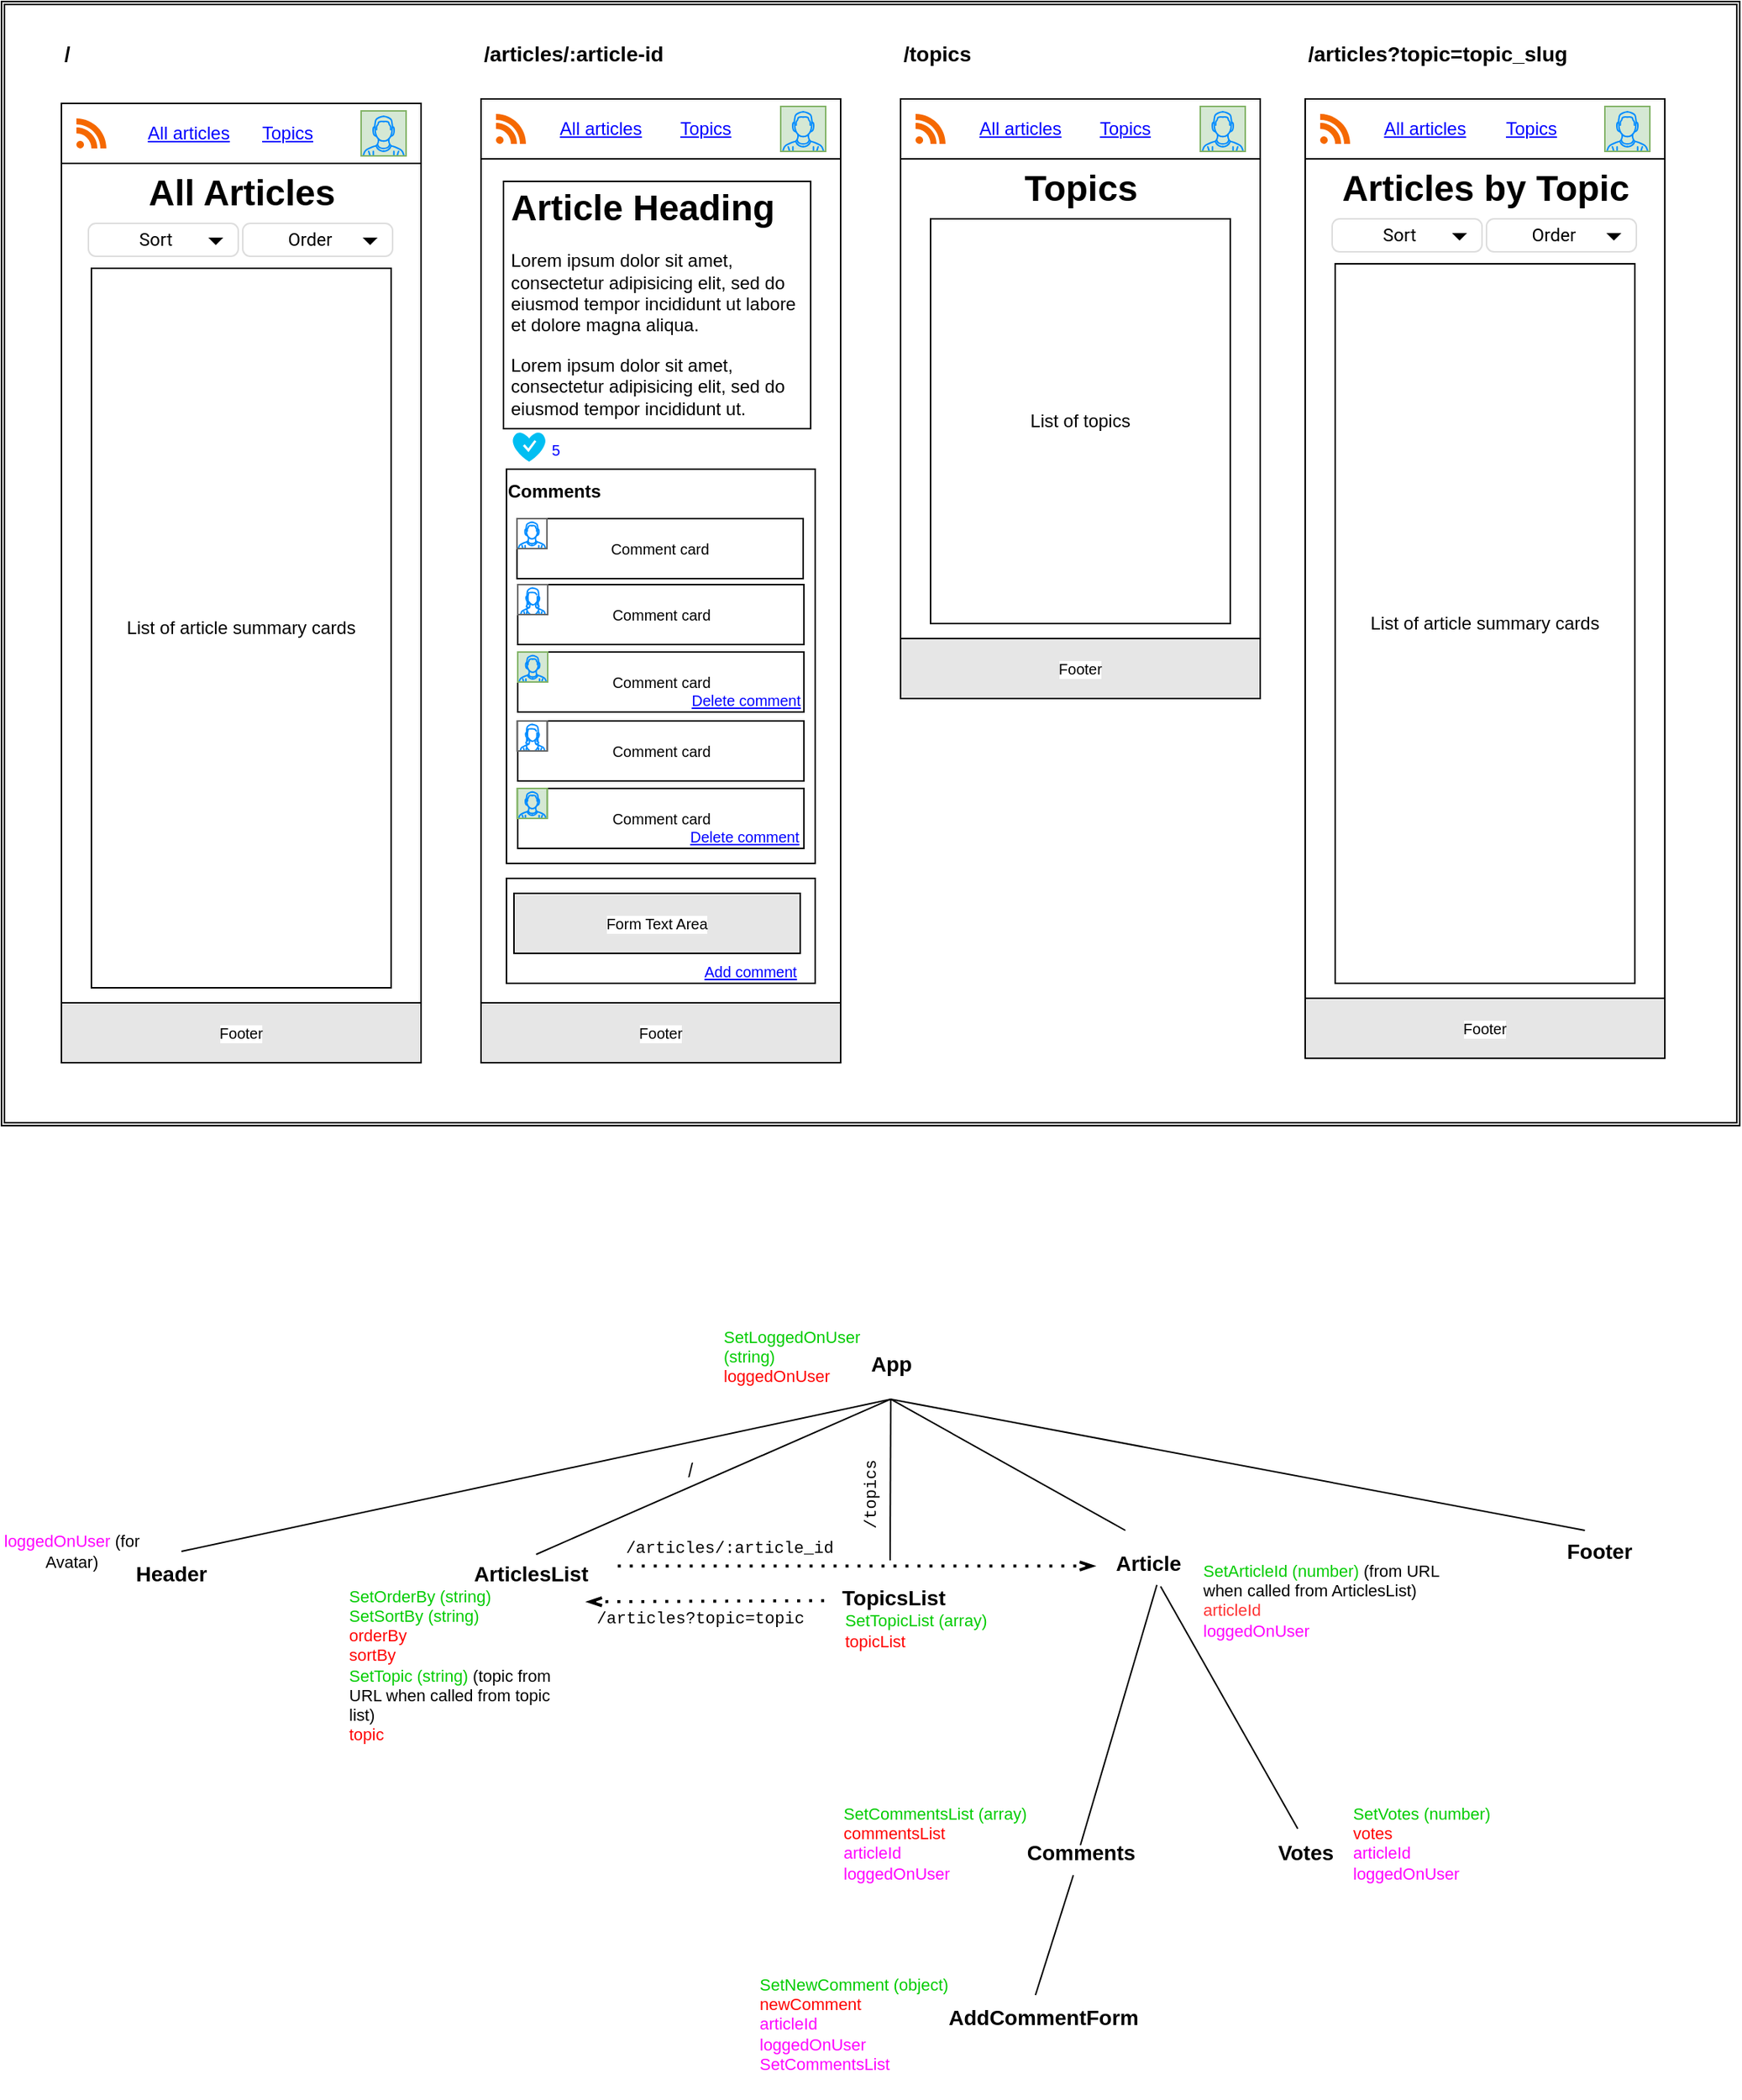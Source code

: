 <mxfile>
    <diagram id="Fm0OORmiSAPURLjtOpdQ" name="Page-1">
        <mxGraphModel dx="1215" dy="888" grid="1" gridSize="10" guides="1" tooltips="1" connect="1" arrows="1" fold="1" page="1" pageScale="1" pageWidth="1654" pageHeight="2336" background="#ffffff" math="0" shadow="0">
            <root>
                <mxCell id="0"/>
                <mxCell id="1" parent="0"/>
                <mxCell id="0b_eV6Vfqyu0K611Xsyf-145" value="" style="shape=ext;double=1;rounded=0;whiteSpace=wrap;html=1;fontSize=14;" parent="1" vertex="1">
                    <mxGeometry x="200" y="50" width="1160" height="750" as="geometry"/>
                </mxCell>
                <mxCell id="3" value="" style="swimlane;startSize=0;labelBackgroundColor=none;labelBorderColor=none;fillStyle=auto;swimlaneLine=1;rounded=0;shadow=0;fillColor=#FFFFFF;" parent="1" vertex="1">
                    <mxGeometry x="240" y="118" width="240" height="640" as="geometry"/>
                </mxCell>
                <mxCell id="18" value="" style="rounded=0;whiteSpace=wrap;html=1;labelBackgroundColor=default;" parent="3" vertex="1">
                    <mxGeometry width="240" height="40" as="geometry"/>
                </mxCell>
                <mxCell id="17" value="" style="dashed=0;outlineConnect=0;html=1;align=center;labelPosition=center;verticalLabelPosition=bottom;verticalAlign=top;shape=mxgraph.weblogos.rss;fillColor=#F56800;strokeColor=none;" parent="3" vertex="1">
                    <mxGeometry x="10" y="10" width="20" height="20" as="geometry"/>
                </mxCell>
                <mxCell id="20" value="List of article summary cards" style="rounded=0;whiteSpace=wrap;html=1;" parent="3" vertex="1">
                    <mxGeometry x="20" y="110" width="200" height="480" as="geometry"/>
                </mxCell>
                <mxCell id="15" value="All articles" style="text;html=1;strokeColor=none;fillColor=none;align=center;verticalAlign=middle;whiteSpace=wrap;rounded=0;fontColor=#0000FF;fontStyle=4;" parent="3" vertex="1">
                    <mxGeometry x="55" y="5" width="60" height="30" as="geometry"/>
                </mxCell>
                <mxCell id="21" value="Topics" style="text;html=1;strokeColor=none;fillColor=none;align=center;verticalAlign=middle;whiteSpace=wrap;rounded=0;fontColor=#0000FF;fontStyle=4;" parent="3" vertex="1">
                    <mxGeometry x="121" y="5" width="60" height="30" as="geometry"/>
                </mxCell>
                <mxCell id="22" value="All Articles" style="text;strokeColor=none;fillColor=none;html=1;fontSize=24;fontStyle=1;verticalAlign=middle;align=center;" parent="3" vertex="1">
                    <mxGeometry x="70" y="40" width="100" height="40" as="geometry"/>
                </mxCell>
                <mxCell id="64" value="" style="verticalLabelPosition=bottom;shadow=0;dashed=0;align=center;html=1;verticalAlign=top;strokeWidth=1;shape=mxgraph.mockup.containers.userMale;strokeColor=#82b366;strokeColor2=#008cff;fillColor=#d5e8d4;" parent="3" vertex="1">
                    <mxGeometry x="200" y="5" width="30" height="30" as="geometry"/>
                </mxCell>
                <mxCell id="100" value="Footer" style="rounded=0;whiteSpace=wrap;html=1;labelBackgroundColor=default;strokeColor=default;fontSize=10;fontColor=#000000;fillColor=#E6E6E6;" parent="3" vertex="1">
                    <mxGeometry y="600" width="240" height="40" as="geometry"/>
                </mxCell>
                <mxCell id="110" value="Sort" style="html=1;shadow=0;dashed=0;shape=mxgraph.bootstrap.rrect;fontSize=12;rSize=5;strokeColor=#dddddd;spacingRight=10;perimeter=none;whiteSpace=wrap;fillColor=#ffffff;align=center;rounded=0;glass=0;comic=0;fontFamily=Roboto;labelBackgroundColor=default;fontColor=#000000;" parent="3" vertex="1">
                    <mxGeometry x="18.0" y="80" width="100" height="22" as="geometry"/>
                </mxCell>
                <mxCell id="111" value="" style="shape=triangle;direction=south;fillColor=#000000;strokeColor=none;perimeter=none;fontFamily=Roboto;labelBackgroundColor=default;fontSize=10;fontColor=#000000;" parent="110" vertex="1">
                    <mxGeometry x="1" y="0.5" width="10" height="5" relative="1" as="geometry">
                        <mxPoint x="-20" y="-1.5" as="offset"/>
                    </mxGeometry>
                </mxCell>
                <mxCell id="113" value="Order" style="html=1;shadow=0;dashed=0;shape=mxgraph.bootstrap.rrect;fontSize=12;rSize=5;strokeColor=#dddddd;spacingRight=10;perimeter=none;whiteSpace=wrap;fillColor=#ffffff;align=center;rounded=0;glass=0;comic=0;fontFamily=Roboto;labelBackgroundColor=default;fontColor=#000000;" parent="3" vertex="1">
                    <mxGeometry x="121.0" y="80" width="100" height="22" as="geometry"/>
                </mxCell>
                <mxCell id="114" value="" style="shape=triangle;direction=south;fillColor=#000000;strokeColor=none;perimeter=none;fontFamily=Roboto;labelBackgroundColor=default;fontSize=10;fontColor=#000000;" parent="113" vertex="1">
                    <mxGeometry x="1" y="0.5" width="10" height="5" relative="1" as="geometry">
                        <mxPoint x="-20" y="-1.5" as="offset"/>
                    </mxGeometry>
                </mxCell>
                <mxCell id="23" value="" style="swimlane;startSize=0;" parent="1" vertex="1">
                    <mxGeometry x="800" y="115" width="240" height="400" as="geometry"/>
                </mxCell>
                <mxCell id="24" value="" style="rounded=0;whiteSpace=wrap;html=1;" parent="23" vertex="1">
                    <mxGeometry width="240" height="40" as="geometry"/>
                </mxCell>
                <mxCell id="26" value="" style="dashed=0;outlineConnect=0;html=1;align=center;labelPosition=center;verticalLabelPosition=bottom;verticalAlign=top;shape=mxgraph.weblogos.rss;fillColor=#F56800;strokeColor=none;" parent="23" vertex="1">
                    <mxGeometry x="10" y="10" width="20" height="20" as="geometry"/>
                </mxCell>
                <mxCell id="27" value="List of topics" style="rounded=0;whiteSpace=wrap;html=1;" parent="23" vertex="1">
                    <mxGeometry x="20" y="80" width="200" height="270" as="geometry"/>
                </mxCell>
                <mxCell id="28" value="All articles" style="text;html=1;strokeColor=none;fillColor=none;align=center;verticalAlign=middle;whiteSpace=wrap;rounded=0;fontColor=#0000FF;fontStyle=4;" parent="23" vertex="1">
                    <mxGeometry x="50" y="5" width="60" height="30" as="geometry"/>
                </mxCell>
                <mxCell id="29" value="Topics" style="text;html=1;strokeColor=none;fillColor=none;align=center;verticalAlign=middle;whiteSpace=wrap;rounded=0;fontColor=#0000FF;fontStyle=4;labelBackgroundColor=none;" parent="23" vertex="1">
                    <mxGeometry x="120" y="5" width="60" height="30" as="geometry"/>
                </mxCell>
                <mxCell id="30" value="Topics" style="text;strokeColor=none;fillColor=none;html=1;fontSize=24;fontStyle=1;verticalAlign=middle;align=center;" parent="23" vertex="1">
                    <mxGeometry x="70" y="40" width="100" height="40" as="geometry"/>
                </mxCell>
                <mxCell id="65" value="" style="verticalLabelPosition=bottom;shadow=0;dashed=0;align=center;html=1;verticalAlign=top;strokeWidth=1;shape=mxgraph.mockup.containers.userMale;strokeColor=#82b366;strokeColor2=#008cff;fillColor=#d5e8d4;" parent="23" vertex="1">
                    <mxGeometry x="200" y="5" width="30" height="30" as="geometry"/>
                </mxCell>
                <mxCell id="102" value="Footer" style="rounded=0;whiteSpace=wrap;html=1;labelBackgroundColor=default;strokeColor=default;fontSize=10;fontColor=#000000;fillColor=#E6E6E6;" parent="23" vertex="1">
                    <mxGeometry y="360" width="240" height="40" as="geometry"/>
                </mxCell>
                <mxCell id="31" value="" style="swimlane;startSize=0;fontSize=10;" parent="1" vertex="1">
                    <mxGeometry x="520" y="115" width="240" height="643" as="geometry"/>
                </mxCell>
                <mxCell id="91" value="" style="rounded=0;whiteSpace=wrap;html=1;labelBackgroundColor=default;fontSize=10;fontColor=#0000FF;" parent="31" vertex="1">
                    <mxGeometry x="17" y="520" width="206" height="70" as="geometry"/>
                </mxCell>
                <mxCell id="68" value="" style="rounded=0;whiteSpace=wrap;html=1;labelBackgroundColor=none;fontSize=10;fontColor=#0000FF;" parent="31" vertex="1">
                    <mxGeometry x="17" y="247" width="206" height="263" as="geometry"/>
                </mxCell>
                <mxCell id="32" value="" style="rounded=0;whiteSpace=wrap;html=1;" parent="31" vertex="1">
                    <mxGeometry width="240" height="40" as="geometry"/>
                </mxCell>
                <mxCell id="34" value="" style="dashed=0;outlineConnect=0;html=1;align=center;labelPosition=center;verticalLabelPosition=bottom;verticalAlign=top;shape=mxgraph.weblogos.rss;fillColor=#F56800;strokeColor=none;" parent="31" vertex="1">
                    <mxGeometry x="10" y="10" width="20" height="20" as="geometry"/>
                </mxCell>
                <mxCell id="36" value="All articles" style="text;html=1;strokeColor=none;fillColor=none;align=center;verticalAlign=middle;whiteSpace=wrap;rounded=0;fontColor=#0000FF;fontStyle=4;" parent="31" vertex="1">
                    <mxGeometry x="50" y="5" width="60" height="30" as="geometry"/>
                </mxCell>
                <mxCell id="37" value="Topics" style="text;html=1;strokeColor=none;fillColor=none;align=center;verticalAlign=middle;whiteSpace=wrap;rounded=0;fontColor=#0000FF;fontStyle=4;" parent="31" vertex="1">
                    <mxGeometry x="120" y="5" width="60" height="30" as="geometry"/>
                </mxCell>
                <mxCell id="39" value="&lt;h1 style=&quot;line-height: 100%;&quot;&gt;Article Heading&lt;/h1&gt;&lt;p&gt;Lorem ipsum dolor sit amet, consectetur adipisicing elit, sed do eiusmod tempor incididunt ut labore et dolore magna aliqua.&lt;span style=&quot;background-color: initial;&quot;&gt;&amp;nbsp;&lt;/span&gt;&lt;/p&gt;&lt;p&gt;Lorem ipsum dolor sit amet, consectetur adipisicing elit, sed do eiusmod tempor incididunt ut.&lt;br&gt;&lt;/p&gt;&lt;p&gt;&lt;br&gt;&lt;/p&gt;" style="text;html=1;strokeColor=default;fillColor=none;spacing=5;spacingTop=-20;whiteSpace=wrap;overflow=hidden;rounded=0;" parent="31" vertex="1">
                    <mxGeometry x="15" y="55" width="205" height="165" as="geometry"/>
                </mxCell>
                <mxCell id="62" value="Comments" style="text;html=1;strokeColor=none;fillColor=none;align=center;verticalAlign=middle;whiteSpace=wrap;rounded=0;fontColor=#000000;fontStyle=1;" parent="31" vertex="1">
                    <mxGeometry x="19" y="247" width="60" height="30" as="geometry"/>
                </mxCell>
                <mxCell id="63" value="" style="verticalLabelPosition=bottom;shadow=0;dashed=0;align=center;html=1;verticalAlign=top;strokeWidth=1;shape=mxgraph.mockup.containers.userMale;strokeColor=#82b366;strokeColor2=#008cff;fillColor=#d5e8d4;" parent="31" vertex="1">
                    <mxGeometry x="200" y="5" width="30" height="30" as="geometry"/>
                </mxCell>
                <mxCell id="69" value="" style="verticalLabelPosition=bottom;html=1;verticalAlign=top;align=center;strokeColor=none;fillColor=#00BEF2;shape=mxgraph.azure.healthy;labelBackgroundColor=default;fontSize=10;fontColor=#0000FF;" parent="31" vertex="1">
                    <mxGeometry x="21" y="222" width="22.22" height="20" as="geometry"/>
                </mxCell>
                <mxCell id="72" value="5" style="text;html=1;strokeColor=none;fillColor=none;align=center;verticalAlign=middle;whiteSpace=wrap;rounded=0;labelBackgroundColor=default;fontSize=10;fontColor=#0000FF;" parent="31" vertex="1">
                    <mxGeometry x="40.0" y="224" width="20" height="20" as="geometry"/>
                </mxCell>
                <mxCell id="92" value="&lt;font color=&quot;#000000&quot;&gt;Form Text Area&lt;/font&gt;" style="text;html=1;strokeColor=default;fillColor=#E6E6E6;align=center;verticalAlign=middle;whiteSpace=wrap;rounded=0;labelBackgroundColor=default;fontSize=10;fontColor=#0000FF;" parent="31" vertex="1">
                    <mxGeometry x="22" y="530" width="191" height="40" as="geometry"/>
                </mxCell>
                <mxCell id="97" value="&lt;font color=&quot;#000000&quot; style=&quot;font-size: 10px;&quot;&gt;Comment card&lt;/font&gt;" style="rounded=0;whiteSpace=wrap;html=1;labelBackgroundColor=none;fontColor=#0000FF;" parent="31" vertex="1">
                    <mxGeometry x="24.5" y="415" width="191" height="40" as="geometry"/>
                </mxCell>
                <mxCell id="96" value="&lt;font color=&quot;#000000&quot; style=&quot;font-size: 10px;&quot;&gt;Comment card&lt;/font&gt;" style="rounded=0;whiteSpace=wrap;html=1;labelBackgroundColor=none;fontColor=#0000FF;" parent="31" vertex="1">
                    <mxGeometry x="24.5" y="369" width="191" height="40" as="geometry"/>
                </mxCell>
                <mxCell id="95" value="&lt;font color=&quot;#000000&quot; style=&quot;font-size: 10px;&quot;&gt;Comment card&lt;/font&gt;" style="rounded=0;whiteSpace=wrap;html=1;labelBackgroundColor=none;fontColor=#0000FF;" parent="31" vertex="1">
                    <mxGeometry x="24.5" y="460" width="191" height="40" as="geometry"/>
                </mxCell>
                <mxCell id="94" value="&lt;font color=&quot;#000000&quot; style=&quot;font-size: 10px;&quot;&gt;Comment card&lt;/font&gt;" style="rounded=0;whiteSpace=wrap;html=1;labelBackgroundColor=none;fontColor=#0000FF;" parent="31" vertex="1">
                    <mxGeometry x="24.5" y="324" width="191" height="40" as="geometry"/>
                </mxCell>
                <mxCell id="98" value="Delete comment" style="text;html=1;strokeColor=none;fillColor=none;align=center;verticalAlign=middle;whiteSpace=wrap;rounded=0;fontColor=#0000FF;fontStyle=4;fontSize=10;" parent="31" vertex="1">
                    <mxGeometry x="131" y="477" width="90" height="30" as="geometry"/>
                </mxCell>
                <mxCell id="101" value="Footer" style="rounded=0;whiteSpace=wrap;html=1;labelBackgroundColor=default;strokeColor=default;fontSize=10;fontColor=#000000;fillColor=#E6E6E6;" parent="31" vertex="1">
                    <mxGeometry y="603" width="240" height="40" as="geometry"/>
                </mxCell>
                <mxCell id="159" value="" style="verticalLabelPosition=bottom;shadow=0;dashed=0;align=center;html=1;verticalAlign=top;strokeWidth=1;shape=mxgraph.mockup.containers.userMale;strokeColor=#82b366;strokeColor2=#008cff;fillColor=#d5e8d4;" parent="31" vertex="1">
                    <mxGeometry x="24.5" y="369" width="20" height="20" as="geometry"/>
                </mxCell>
                <mxCell id="157" value="" style="verticalLabelPosition=bottom;shadow=0;dashed=0;align=center;html=1;verticalAlign=top;strokeWidth=1;shape=mxgraph.mockup.containers.userMale;strokeColor=#82b366;strokeColor2=#008cff;fillColor=#d5e8d4;" parent="31" vertex="1">
                    <mxGeometry x="24.22" y="460" width="20" height="20" as="geometry"/>
                </mxCell>
                <mxCell id="164" value="" style="verticalLabelPosition=bottom;shadow=0;dashed=0;align=center;html=1;verticalAlign=top;strokeWidth=1;shape=mxgraph.mockup.containers.userFemale;strokeColor=#666666;strokeColor2=#008cff;" parent="31" vertex="1">
                    <mxGeometry x="24.5" y="324" width="20" height="20" as="geometry"/>
                </mxCell>
                <mxCell id="163" value="" style="verticalLabelPosition=bottom;shadow=0;dashed=0;align=center;html=1;verticalAlign=top;strokeWidth=1;shape=mxgraph.mockup.containers.userFemale;strokeColor=#666666;strokeColor2=#008cff;" parent="31" vertex="1">
                    <mxGeometry x="24.22" y="415" width="20" height="20" as="geometry"/>
                </mxCell>
                <mxCell id="99" value="Delete comment" style="text;html=1;strokeColor=none;fillColor=none;align=center;verticalAlign=middle;whiteSpace=wrap;rounded=0;fontColor=#0000FF;fontStyle=4;fontSize=10;" parent="31" vertex="1">
                    <mxGeometry x="132" y="386" width="90" height="30" as="geometry"/>
                </mxCell>
                <mxCell id="66" value="Add comment" style="text;html=1;strokeColor=none;fillColor=none;align=center;verticalAlign=middle;whiteSpace=wrap;rounded=0;fontColor=#0000FF;fontStyle=4;fontSize=10;" parent="1" vertex="1">
                    <mxGeometry x="655" y="682" width="90" height="30" as="geometry"/>
                </mxCell>
                <mxCell id="67" value="&lt;font color=&quot;#000000&quot; style=&quot;font-size: 10px;&quot;&gt;Comment card&lt;/font&gt;" style="rounded=0;whiteSpace=wrap;html=1;labelBackgroundColor=none;fontColor=#0000FF;" parent="1" vertex="1">
                    <mxGeometry x="544" y="395" width="191" height="40" as="geometry"/>
                </mxCell>
                <mxCell id="129" value="&lt;span style=&quot;font-size: 14px;&quot;&gt;/&lt;/span&gt;" style="text;html=1;strokeColor=none;fillColor=none;align=left;verticalAlign=middle;whiteSpace=wrap;rounded=0;labelBackgroundColor=default;fontSize=14;fontColor=#000000;fontStyle=1;" parent="1" vertex="1">
                    <mxGeometry x="240" y="70" width="60" height="30" as="geometry"/>
                </mxCell>
                <mxCell id="130" value="&lt;span style=&quot;font-size: 14px;&quot;&gt;/articles/:article-id&lt;/span&gt;" style="text;html=1;strokeColor=none;fillColor=none;align=left;verticalAlign=middle;whiteSpace=wrap;rounded=0;labelBackgroundColor=default;fontSize=14;fontColor=#000000;fontStyle=1;" parent="1" vertex="1">
                    <mxGeometry x="520" y="70" width="150" height="30" as="geometry"/>
                </mxCell>
                <mxCell id="131" value="&lt;span style=&quot;font-size: 14px;&quot;&gt;/topics&lt;/span&gt;" style="text;html=1;strokeColor=none;fillColor=none;align=left;verticalAlign=middle;whiteSpace=wrap;rounded=0;labelBackgroundColor=default;fontSize=14;fontColor=#000000;fontStyle=1;" parent="1" vertex="1">
                    <mxGeometry x="800" y="70" width="100" height="30" as="geometry"/>
                </mxCell>
                <mxCell id="132" value="&lt;span style=&quot;font-size: 14px;&quot;&gt;/articles?topic=topic_slug&lt;/span&gt;" style="text;html=1;strokeColor=none;fillColor=none;align=left;verticalAlign=middle;whiteSpace=wrap;rounded=0;labelBackgroundColor=default;fontSize=14;fontColor=#000000;fontStyle=1;" parent="1" vertex="1">
                    <mxGeometry x="1070" y="70" width="200" height="30" as="geometry"/>
                </mxCell>
                <mxCell id="133" value="" style="swimlane;startSize=0;" parent="1" vertex="1">
                    <mxGeometry x="1070" y="115" width="240" height="640" as="geometry"/>
                </mxCell>
                <mxCell id="134" value="" style="rounded=0;whiteSpace=wrap;html=1;labelBackgroundColor=default;" parent="133" vertex="1">
                    <mxGeometry width="240" height="40" as="geometry"/>
                </mxCell>
                <mxCell id="135" value="" style="dashed=0;outlineConnect=0;html=1;align=center;labelPosition=center;verticalLabelPosition=bottom;verticalAlign=top;shape=mxgraph.weblogos.rss;fillColor=#F56800;strokeColor=none;" parent="133" vertex="1">
                    <mxGeometry x="10" y="10" width="20" height="20" as="geometry"/>
                </mxCell>
                <mxCell id="136" value="List of article summary cards" style="rounded=0;whiteSpace=wrap;html=1;" parent="133" vertex="1">
                    <mxGeometry x="20" y="110" width="200" height="480" as="geometry"/>
                </mxCell>
                <mxCell id="137" value="All articles" style="text;html=1;strokeColor=none;fillColor=none;align=center;verticalAlign=middle;whiteSpace=wrap;rounded=0;fontColor=#0000FF;fontStyle=4;" parent="133" vertex="1">
                    <mxGeometry x="50" y="5" width="60" height="30" as="geometry"/>
                </mxCell>
                <mxCell id="138" value="Topics" style="text;html=1;strokeColor=none;fillColor=none;align=center;verticalAlign=middle;whiteSpace=wrap;rounded=0;fontColor=#0000FF;fontStyle=4;" parent="133" vertex="1">
                    <mxGeometry x="121" y="5" width="60" height="30" as="geometry"/>
                </mxCell>
                <mxCell id="139" value="Articles by Topic" style="text;strokeColor=none;fillColor=none;html=1;fontSize=24;fontStyle=1;verticalAlign=middle;align=center;" parent="133" vertex="1">
                    <mxGeometry x="70" y="40" width="100" height="40" as="geometry"/>
                </mxCell>
                <mxCell id="140" value="" style="verticalLabelPosition=bottom;shadow=0;dashed=0;align=center;html=1;verticalAlign=top;strokeWidth=1;shape=mxgraph.mockup.containers.userMale;strokeColor=#82b366;strokeColor2=#008cff;fillColor=#d5e8d4;" parent="133" vertex="1">
                    <mxGeometry x="200" y="5" width="30" height="30" as="geometry"/>
                </mxCell>
                <mxCell id="141" value="Footer" style="rounded=0;whiteSpace=wrap;html=1;labelBackgroundColor=default;strokeColor=default;fontSize=10;fontColor=#000000;fillColor=#E6E6E6;" parent="133" vertex="1">
                    <mxGeometry y="600" width="240" height="40" as="geometry"/>
                </mxCell>
                <mxCell id="142" value="Sort" style="html=1;shadow=0;dashed=0;shape=mxgraph.bootstrap.rrect;fontSize=12;rSize=5;strokeColor=#dddddd;spacingRight=10;perimeter=none;whiteSpace=wrap;fillColor=#ffffff;align=center;rounded=0;glass=0;comic=0;fontFamily=Roboto;labelBackgroundColor=default;fontColor=#000000;" parent="133" vertex="1">
                    <mxGeometry x="18.0" y="80" width="100" height="22" as="geometry"/>
                </mxCell>
                <mxCell id="143" value="" style="shape=triangle;direction=south;fillColor=#000000;strokeColor=none;perimeter=none;fontFamily=Roboto;labelBackgroundColor=default;fontSize=10;fontColor=#000000;" parent="142" vertex="1">
                    <mxGeometry x="1" y="0.5" width="10" height="5" relative="1" as="geometry">
                        <mxPoint x="-20" y="-1.5" as="offset"/>
                    </mxGeometry>
                </mxCell>
                <mxCell id="144" value="Order" style="html=1;shadow=0;dashed=0;shape=mxgraph.bootstrap.rrect;fontSize=12;rSize=5;strokeColor=#dddddd;spacingRight=10;perimeter=none;whiteSpace=wrap;fillColor=#ffffff;align=center;rounded=0;glass=0;comic=0;fontFamily=Roboto;labelBackgroundColor=default;fontColor=#000000;" parent="133" vertex="1">
                    <mxGeometry x="121.0" y="80" width="100" height="22" as="geometry"/>
                </mxCell>
                <mxCell id="145" value="" style="shape=triangle;direction=south;fillColor=#000000;strokeColor=none;perimeter=none;fontFamily=Roboto;labelBackgroundColor=default;fontSize=10;fontColor=#000000;" parent="144" vertex="1">
                    <mxGeometry x="1" y="0.5" width="10" height="5" relative="1" as="geometry">
                        <mxPoint x="-20" y="-1.5" as="offset"/>
                    </mxGeometry>
                </mxCell>
                <mxCell id="YyIQYkGRqhuXqBE_CZax-171" value="" style="endArrow=none;html=1;fontSize=11;fontColor=#000000;exitX=0.5;exitY=1;exitDx=0;exitDy=0;" parent="1" source="YyIQYkGRqhuXqBE_CZax-173" edge="1">
                    <mxGeometry width="50" height="50" relative="1" as="geometry">
                        <mxPoint x="646.958" y="1123.013" as="sourcePoint"/>
                        <mxPoint x="950" y="1070" as="targetPoint"/>
                    </mxGeometry>
                </mxCell>
                <mxCell id="YyIQYkGRqhuXqBE_CZax-172" value="&lt;font color=&quot;#00cc00&quot;&gt;SetOrderBy (string)&lt;br&gt;SetSortBy (string)&lt;/font&gt;&lt;br&gt;&lt;font color=&quot;#ff0000&quot;&gt;orderBy&lt;/font&gt;&lt;br&gt;&lt;font color=&quot;#ff0000&quot;&gt;sortBy&lt;/font&gt;&lt;br&gt;&lt;font color=&quot;#00cc00&quot;&gt;SetTopic (string)&lt;/font&gt;&lt;font color=&quot;#ff0000&quot;&gt; &lt;/font&gt;(topic from URL when called from topic list)&lt;br&gt;&lt;font color=&quot;#ff0000&quot;&gt;topic&lt;/font&gt;" style="text;html=1;strokeColor=none;fillColor=none;align=left;verticalAlign=middle;whiteSpace=wrap;rounded=0;fontSize=11;" parent="1" vertex="1">
                    <mxGeometry x="430" y="1107.4" width="150" height="106.03" as="geometry"/>
                </mxCell>
                <mxCell id="YyIQYkGRqhuXqBE_CZax-173" value="App" style="text;html=1;strokeColor=none;fillColor=none;align=center;verticalAlign=middle;whiteSpace=wrap;rounded=0;shadow=0;labelBackgroundColor=none;labelBorderColor=none;sketch=0;fillStyle=auto;strokeWidth=2;fontSize=14;fontColor=#000000;fontStyle=1" parent="1" vertex="1">
                    <mxGeometry x="746.575" y="935.616" width="93.699" height="46.849" as="geometry"/>
                </mxCell>
                <mxCell id="YyIQYkGRqhuXqBE_CZax-174" value="Header" style="text;html=1;align=center;verticalAlign=middle;resizable=0;points=[];autosize=1;strokeColor=none;fillColor=none;fontSize=14;fontColor=#000000;fontStyle=1" parent="1" vertex="1">
                    <mxGeometry x="278.082" y="1083.972" width="70" height="30" as="geometry"/>
                </mxCell>
                <mxCell id="YyIQYkGRqhuXqBE_CZax-175" value="ArticlesList" style="text;html=1;align=center;verticalAlign=middle;resizable=0;points=[];autosize=1;strokeColor=none;fillColor=none;fontSize=14;fontColor=#000000;fontStyle=1" parent="1" vertex="1">
                    <mxGeometry x="502.795" y="1083.972" width="100" height="30" as="geometry"/>
                </mxCell>
                <mxCell id="YyIQYkGRqhuXqBE_CZax-176" value="TopicsList" style="text;html=1;align=center;verticalAlign=middle;resizable=0;points=[];autosize=1;strokeColor=none;fillColor=none;fontSize=14;fontColor=#000000;fontStyle=1" parent="1" vertex="1">
                    <mxGeometry x="750.27" y="1099.592" width="90" height="30" as="geometry"/>
                </mxCell>
                <mxCell id="YyIQYkGRqhuXqBE_CZax-177" value="Article" style="text;html=1;align=center;verticalAlign=middle;resizable=0;points=[];autosize=1;strokeColor=none;fillColor=none;fontSize=14;fontColor=#000000;fontStyle=1" parent="1" vertex="1">
                    <mxGeometry x="930.005" y="1077.397" width="70" height="30" as="geometry"/>
                </mxCell>
                <mxCell id="YyIQYkGRqhuXqBE_CZax-178" value="Footer" style="text;html=1;align=center;verticalAlign=middle;resizable=0;points=[];autosize=1;strokeColor=none;fillColor=none;fontSize=14;fontColor=#000000;fontStyle=1" parent="1" vertex="1">
                    <mxGeometry x="1230.685" y="1068.968" width="70" height="30" as="geometry"/>
                </mxCell>
                <mxCell id="YyIQYkGRqhuXqBE_CZax-179" value="AddCommentForm" style="text;html=1;align=center;verticalAlign=middle;resizable=0;points=[];autosize=1;strokeColor=none;fillColor=none;fontSize=14;fontColor=#000000;fontStyle=1" parent="1" vertex="1">
                    <mxGeometry x="820.014" y="1379.999" width="150" height="30" as="geometry"/>
                </mxCell>
                <mxCell id="YyIQYkGRqhuXqBE_CZax-180" value="Votes" style="text;html=1;align=center;verticalAlign=middle;resizable=0;points=[];autosize=1;strokeColor=none;fillColor=none;fontSize=14;fontColor=#000000;fontStyle=1" parent="1" vertex="1">
                    <mxGeometry x="1040.003" y="1270.002" width="60" height="30" as="geometry"/>
                </mxCell>
                <mxCell id="YyIQYkGRqhuXqBE_CZax-181" value="" style="endArrow=none;html=1;fontSize=11;fontColor=#000000;exitX=0.6;exitY=0;exitDx=0;exitDy=0;exitPerimeter=0;" parent="1" source="YyIQYkGRqhuXqBE_CZax-174" edge="1">
                    <mxGeometry width="50" height="50" relative="1" as="geometry">
                        <mxPoint x="715.342" y="1060.548" as="sourcePoint"/>
                        <mxPoint x="793.425" y="982.466" as="targetPoint"/>
                    </mxGeometry>
                </mxCell>
                <mxCell id="YyIQYkGRqhuXqBE_CZax-182" value="" style="endArrow=none;html=1;fontSize=11;fontColor=#000000;exitX=0.54;exitY=0.067;exitDx=0;exitDy=0;exitPerimeter=0;" parent="1" source="YyIQYkGRqhuXqBE_CZax-175" edge="1">
                    <mxGeometry width="50" height="50" relative="1" as="geometry">
                        <mxPoint x="359.288" y="1099.589" as="sourcePoint"/>
                        <mxPoint x="793.425" y="982.466" as="targetPoint"/>
                    </mxGeometry>
                </mxCell>
                <mxCell id="YyIQYkGRqhuXqBE_CZax-184" value="" style="endArrow=none;html=1;fontSize=11;fontColor=#000000;exitX=0.371;exitY=0.033;exitDx=0;exitDy=0;exitPerimeter=0;" parent="1" source="YyIQYkGRqhuXqBE_CZax-178" edge="1">
                    <mxGeometry width="50" height="50" relative="1" as="geometry">
                        <mxPoint x="390.521" y="1130.821" as="sourcePoint"/>
                        <mxPoint x="793.425" y="982.466" as="targetPoint"/>
                    </mxGeometry>
                </mxCell>
                <mxCell id="YyIQYkGRqhuXqBE_CZax-185" value="&lt;font color=&quot;#00cc00&quot;&gt;SetArticleId (number)&lt;/font&gt;&lt;font color=&quot;#ff3333&quot;&gt; &lt;/font&gt;(from URL when called from ArticlesList)&lt;font color=&quot;#ff3333&quot;&gt;&lt;br&gt;articleId&lt;/font&gt;&lt;br&gt;&lt;font color=&quot;#ff00ff&quot;&gt;loggedOnUser&lt;br&gt;&lt;/font&gt;" style="text;html=1;strokeColor=none;fillColor=none;align=left;verticalAlign=top;whiteSpace=wrap;rounded=0;fontSize=11;fontColor=#000000;" parent="1" vertex="1">
                    <mxGeometry x="1000" y="1083.97" width="160" height="62.47" as="geometry"/>
                </mxCell>
                <mxCell id="YyIQYkGRqhuXqBE_CZax-186" value="Comments" style="text;html=1;align=center;verticalAlign=middle;resizable=0;points=[];autosize=1;strokeColor=none;fillColor=none;fontSize=14;fontColor=#000000;fontStyle=1" parent="1" vertex="1">
                    <mxGeometry x="870.009" y="1270.002" width="100" height="30" as="geometry"/>
                </mxCell>
                <mxCell id="YyIQYkGRqhuXqBE_CZax-187" value="&lt;font color=&quot;#00cc00&quot;&gt;SetCommentsList (array)&lt;br&gt;&lt;/font&gt;&lt;font color=&quot;#ff0000&quot;&gt;commentsList&lt;/font&gt;&lt;br&gt;&lt;font color=&quot;#ff00ff&quot;&gt;articleId&lt;/font&gt;&lt;br&gt;&lt;font color=&quot;#ff00ff&quot;&gt;loggedOnUser&lt;/font&gt;" style="text;html=1;strokeColor=none;fillColor=none;align=left;verticalAlign=top;whiteSpace=wrap;rounded=0;fontSize=11;fontColor=#000000;" parent="1" vertex="1">
                    <mxGeometry x="760" y="1246.09" width="140" height="39.04" as="geometry"/>
                </mxCell>
                <mxCell id="YyIQYkGRqhuXqBE_CZax-188" value="" style="endArrow=none;html=1;fontSize=11;fontColor=#000000;exitX=0.586;exitY=0.967;exitDx=0;exitDy=0;exitPerimeter=0;" parent="1" source="YyIQYkGRqhuXqBE_CZax-177" edge="1">
                    <mxGeometry width="50" height="50" relative="1" as="geometry">
                        <mxPoint x="621.644" y="1326.026" as="sourcePoint"/>
                        <mxPoint x="920" y="1280" as="targetPoint"/>
                    </mxGeometry>
                </mxCell>
                <mxCell id="YyIQYkGRqhuXqBE_CZax-189" value="" style="endArrow=none;html=1;fontSize=11;fontColor=#000000;entryX=0.417;entryY=-0.033;entryDx=0;entryDy=0;entryPerimeter=0;" parent="1" source="YyIQYkGRqhuXqBE_CZax-177" target="YyIQYkGRqhuXqBE_CZax-180" edge="1">
                    <mxGeometry width="50" height="50" relative="1" as="geometry">
                        <mxPoint x="637.26" y="1341.643" as="sourcePoint"/>
                        <mxPoint x="619.458" y="1489.998" as="targetPoint"/>
                    </mxGeometry>
                </mxCell>
                <mxCell id="YyIQYkGRqhuXqBE_CZax-190" value="&lt;font color=&quot;#00cc00&quot;&gt;SetVotes (number)&lt;/font&gt;&lt;br&gt;&lt;font color=&quot;#ff0000&quot;&gt;votes&lt;/font&gt;&lt;br&gt;&lt;font color=&quot;#ff00ff&quot;&gt;articleId&lt;/font&gt;&lt;br&gt;&lt;font color=&quot;#ff00ff&quot;&gt;loggedOnUser&lt;/font&gt;" style="text;html=1;strokeColor=none;fillColor=none;align=left;verticalAlign=top;whiteSpace=wrap;rounded=0;fontSize=11;fontColor=#000000;" parent="1" vertex="1">
                    <mxGeometry x="1100" y="1246.09" width="100" height="63.91" as="geometry"/>
                </mxCell>
                <mxCell id="YyIQYkGRqhuXqBE_CZax-191" value="" style="endArrow=none;html=1;fontSize=11;fontColor=#FF00FF;" parent="1" source="YyIQYkGRqhuXqBE_CZax-186" edge="1">
                    <mxGeometry width="50" height="50" relative="1" as="geometry">
                        <mxPoint x="543.562" y="1513.423" as="sourcePoint"/>
                        <mxPoint x="890" y="1380" as="targetPoint"/>
                    </mxGeometry>
                </mxCell>
                <mxCell id="YyIQYkGRqhuXqBE_CZax-192" value="&lt;font color=&quot;#00cc00&quot;&gt;SetLoggedOnUser (string)&lt;/font&gt;&lt;br&gt;&lt;font color=&quot;#ff0000&quot;&gt;loggedOnUser&lt;/font&gt;" style="text;html=1;strokeColor=none;fillColor=none;align=left;verticalAlign=top;whiteSpace=wrap;rounded=0;fontSize=11;fontColor=#000000;" parent="1" vertex="1">
                    <mxGeometry x="680" y="927.81" width="100" height="52.19" as="geometry"/>
                </mxCell>
                <mxCell id="YyIQYkGRqhuXqBE_CZax-193" value="" style="endArrow=none;dashed=1;html=1;dashPattern=1 3;strokeWidth=2;fontSize=11;fontColor=#FF0000;entryX=-0.013;entryY=0.576;entryDx=0;entryDy=0;entryPerimeter=0;endFill=0;startArrow=openThin;startFill=0;exitX=0.877;exitY=1.122;exitDx=0;exitDy=0;exitPerimeter=0;" parent="1" source="YyIQYkGRqhuXqBE_CZax-175" target="YyIQYkGRqhuXqBE_CZax-176" edge="1">
                    <mxGeometry width="50" height="50" relative="1" as="geometry">
                        <mxPoint x="670" y="1117" as="sourcePoint"/>
                        <mxPoint x="902.74" y="1107.397" as="targetPoint"/>
                    </mxGeometry>
                </mxCell>
                <mxCell id="YyIQYkGRqhuXqBE_CZax-194" value="&lt;font color=&quot;#00cc00&quot;&gt;SetNewComment (object)&lt;/font&gt;&lt;font color=&quot;#ff0000&quot;&gt;&lt;br&gt;newComment&lt;/font&gt;&lt;br&gt;&lt;font color=&quot;#ff00ff&quot;&gt;articleId&lt;/font&gt;&lt;br&gt;&lt;font color=&quot;#ff00ff&quot;&gt;loggedOnUser&lt;br&gt;SetCommentsList&lt;br&gt;&lt;/font&gt;" style="text;html=1;strokeColor=none;fillColor=none;align=left;verticalAlign=top;whiteSpace=wrap;rounded=0;fontSize=11;fontColor=#000000;" parent="1" vertex="1">
                    <mxGeometry x="704.18" y="1360" width="143.42" height="89" as="geometry"/>
                </mxCell>
                <mxCell id="YyIQYkGRqhuXqBE_CZax-195" value="&lt;font color=&quot;#ff00ff&quot;&gt;loggedOnUser &lt;/font&gt;&lt;font color=&quot;#000000&quot;&gt;(for Avatar)&lt;/font&gt;" style="text;html=1;strokeColor=none;fillColor=none;align=center;verticalAlign=middle;whiteSpace=wrap;rounded=0;fontSize=11;fontColor=#FF0000;" parent="1" vertex="1">
                    <mxGeometry x="200" y="1060.548" width="93.699" height="46.849" as="geometry"/>
                </mxCell>
                <mxCell id="YyIQYkGRqhuXqBE_CZax-196" value="&lt;font color=&quot;#00cc00&quot;&gt;SetTopicList (array)&lt;/font&gt;&lt;br&gt;&lt;font color=&quot;#ff0000&quot;&gt;topicList&lt;/font&gt;" style="text;html=1;strokeColor=none;fillColor=none;align=left;verticalAlign=middle;whiteSpace=wrap;rounded=0;fontSize=11;fontColor=#FF00FF;" parent="1" vertex="1">
                    <mxGeometry x="760.698" y="1113.973" width="109.315" height="46.849" as="geometry"/>
                </mxCell>
                <mxCell id="147" value="" style="endArrow=none;dashed=1;html=1;dashPattern=1 3;strokeWidth=2;fontSize=11;fontColor=#FF0000;entryX=1.062;entryY=0.326;entryDx=0;entryDy=0;entryPerimeter=0;endFill=0;startArrow=openThin;startFill=0;exitX=-0.004;exitY=0.545;exitDx=0;exitDy=0;exitPerimeter=0;" parent="1" source="YyIQYkGRqhuXqBE_CZax-177" target="YyIQYkGRqhuXqBE_CZax-175" edge="1">
                    <mxGeometry width="50" height="50" relative="1" as="geometry">
                        <mxPoint x="680" y="1127" as="sourcePoint"/>
                        <mxPoint x="759.1" y="1126.872" as="targetPoint"/>
                    </mxGeometry>
                </mxCell>
                <mxCell id="149" value="" style="endArrow=none;html=1;fontColor=#FF0000;entryX=0.5;entryY=1;entryDx=0;entryDy=0;" parent="1" target="YyIQYkGRqhuXqBE_CZax-173" edge="1">
                    <mxGeometry width="50" height="50" relative="1" as="geometry">
                        <mxPoint x="793" y="1090" as="sourcePoint"/>
                        <mxPoint x="790" y="1030" as="targetPoint"/>
                    </mxGeometry>
                </mxCell>
                <mxCell id="150" value="&lt;font face=&quot;Courier New&quot;&gt;/&lt;/font&gt;" style="text;html=1;strokeColor=none;fillColor=none;align=center;verticalAlign=middle;whiteSpace=wrap;rounded=0;fontColor=#000000;rotation=-15;" parent="1" vertex="1">
                    <mxGeometry x="630" y="1015" width="60" height="30" as="geometry"/>
                </mxCell>
                <mxCell id="153" value="&lt;font face=&quot;Courier New&quot; style=&quot;font-size: 11px;&quot;&gt;/topics&lt;/font&gt;" style="text;html=1;strokeColor=none;fillColor=none;align=center;verticalAlign=middle;whiteSpace=wrap;rounded=0;fontColor=#000000;rotation=-90;fontSize=11;" parent="1" vertex="1">
                    <mxGeometry x="750.27" y="1030.55" width="60" height="30" as="geometry"/>
                </mxCell>
                <mxCell id="154" value="/articles/:article_id" style="text;html=1;strokeColor=none;fillColor=none;align=center;verticalAlign=bottom;whiteSpace=wrap;rounded=0;fontFamily=Courier New;fontColor=#000000;rotation=0;fontSize=11;" parent="1" vertex="1">
                    <mxGeometry x="604" y="1060.55" width="163.79" height="30" as="geometry"/>
                </mxCell>
                <mxCell id="156" value="&lt;font face=&quot;Courier New&quot; style=&quot;font-size: 11px;&quot;&gt;/articles?topic=topic&lt;br style=&quot;font-size: 11px;&quot;&gt;&lt;/font&gt;" style="text;html=1;strokeColor=none;fillColor=none;align=center;verticalAlign=middle;whiteSpace=wrap;rounded=0;fontColor=#000000;rotation=0;fontSize=11;" parent="1" vertex="1">
                    <mxGeometry x="578" y="1113.97" width="176.58" height="30" as="geometry"/>
                </mxCell>
                <mxCell id="161" value="" style="verticalLabelPosition=bottom;shadow=0;dashed=0;align=center;html=1;verticalAlign=top;strokeWidth=1;shape=mxgraph.mockup.containers.userMale;strokeColor=#666666;strokeColor2=#008cff;fontColor=#000000;" parent="1" vertex="1">
                    <mxGeometry x="544" y="395" width="20" height="20" as="geometry"/>
                </mxCell>
            </root>
        </mxGraphModel>
    </diagram>
</mxfile>